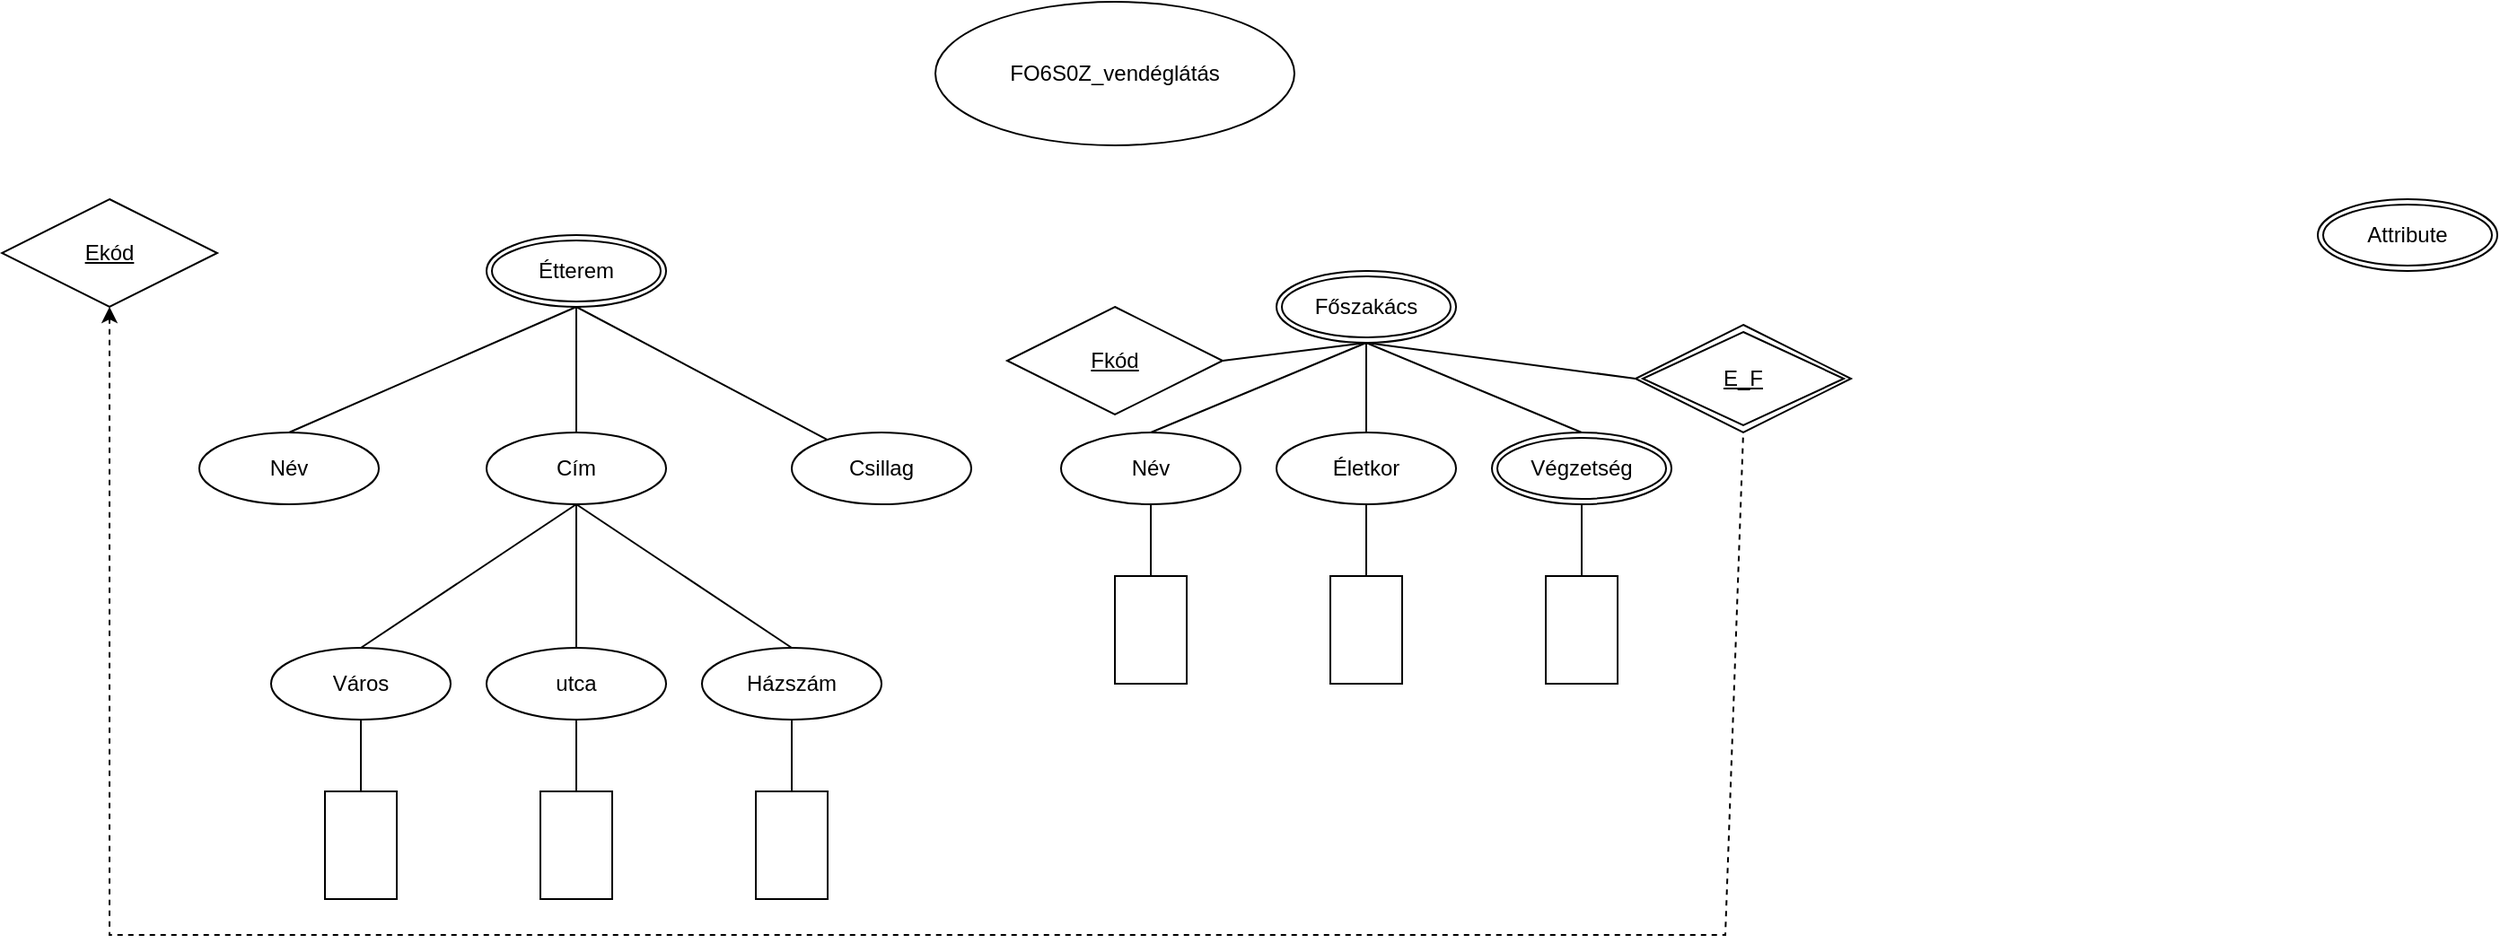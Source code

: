 <mxfile version="28.2.5">
  <diagram name="Page-1" id="Y9rLJ79PQmITO7aqY70i">
    <mxGraphModel dx="1494" dy="935" grid="1" gridSize="10" guides="1" tooltips="1" connect="1" arrows="1" fold="1" page="1" pageScale="1" pageWidth="827" pageHeight="1169" math="0" shadow="0">
      <root>
        <mxCell id="0" />
        <mxCell id="1" parent="0" />
        <mxCell id="72M8yiTTn_4A5ViGi1Bi-1" value="FO6S0Z_vendéglátás" style="ellipse;whiteSpace=wrap;html=1;align=center;" vertex="1" parent="1">
          <mxGeometry x="400" y="40" width="200" height="80" as="geometry" />
        </mxCell>
        <mxCell id="72M8yiTTn_4A5ViGi1Bi-4" value="Ekód" style="shape=rhombus;perimeter=rhombusPerimeter;whiteSpace=wrap;html=1;align=center;fontStyle=4" vertex="1" parent="1">
          <mxGeometry x="-120" y="150" width="120" height="60" as="geometry" />
        </mxCell>
        <mxCell id="72M8yiTTn_4A5ViGi1Bi-14" style="rounded=0;orthogonalLoop=1;jettySize=auto;html=1;exitX=0.5;exitY=1;exitDx=0;exitDy=0;endArrow=none;endFill=0;" edge="1" parent="1" source="72M8yiTTn_4A5ViGi1Bi-5" target="72M8yiTTn_4A5ViGi1Bi-10">
          <mxGeometry relative="1" as="geometry" />
        </mxCell>
        <mxCell id="72M8yiTTn_4A5ViGi1Bi-15" style="edgeStyle=none;rounded=0;orthogonalLoop=1;jettySize=auto;html=1;exitX=0.5;exitY=1;exitDx=0;exitDy=0;endArrow=none;endFill=0;" edge="1" parent="1" source="72M8yiTTn_4A5ViGi1Bi-5" target="72M8yiTTn_4A5ViGi1Bi-8">
          <mxGeometry relative="1" as="geometry" />
        </mxCell>
        <mxCell id="72M8yiTTn_4A5ViGi1Bi-16" style="edgeStyle=none;rounded=0;orthogonalLoop=1;jettySize=auto;html=1;exitX=0.5;exitY=1;exitDx=0;exitDy=0;entryX=0.5;entryY=0;entryDx=0;entryDy=0;endArrow=none;endFill=0;" edge="1" parent="1" source="72M8yiTTn_4A5ViGi1Bi-5" target="72M8yiTTn_4A5ViGi1Bi-9">
          <mxGeometry relative="1" as="geometry" />
        </mxCell>
        <mxCell id="72M8yiTTn_4A5ViGi1Bi-5" value="Étterem" style="ellipse;shape=doubleEllipse;margin=3;whiteSpace=wrap;html=1;align=center;" vertex="1" parent="1">
          <mxGeometry x="150" y="170" width="100" height="40" as="geometry" />
        </mxCell>
        <mxCell id="72M8yiTTn_4A5ViGi1Bi-6" value="Attribute" style="ellipse;shape=doubleEllipse;margin=3;whiteSpace=wrap;html=1;align=center;" vertex="1" parent="1">
          <mxGeometry x="1170" y="150" width="100" height="40" as="geometry" />
        </mxCell>
        <mxCell id="72M8yiTTn_4A5ViGi1Bi-32" style="edgeStyle=none;rounded=0;orthogonalLoop=1;jettySize=auto;html=1;exitX=0.5;exitY=1;exitDx=0;exitDy=0;entryX=1;entryY=0.5;entryDx=0;entryDy=0;endArrow=none;endFill=0;" edge="1" parent="1" source="72M8yiTTn_4A5ViGi1Bi-7" target="72M8yiTTn_4A5ViGi1Bi-26">
          <mxGeometry relative="1" as="geometry" />
        </mxCell>
        <mxCell id="72M8yiTTn_4A5ViGi1Bi-33" style="edgeStyle=none;rounded=0;orthogonalLoop=1;jettySize=auto;html=1;exitX=0.5;exitY=1;exitDx=0;exitDy=0;entryX=0.5;entryY=0;entryDx=0;entryDy=0;endArrow=none;endFill=0;" edge="1" parent="1" source="72M8yiTTn_4A5ViGi1Bi-7" target="72M8yiTTn_4A5ViGi1Bi-27">
          <mxGeometry relative="1" as="geometry" />
        </mxCell>
        <mxCell id="72M8yiTTn_4A5ViGi1Bi-34" style="edgeStyle=none;rounded=0;orthogonalLoop=1;jettySize=auto;html=1;exitX=0.5;exitY=1;exitDx=0;exitDy=0;endArrow=none;endFill=0;" edge="1" parent="1" source="72M8yiTTn_4A5ViGi1Bi-7" target="72M8yiTTn_4A5ViGi1Bi-28">
          <mxGeometry relative="1" as="geometry" />
        </mxCell>
        <mxCell id="72M8yiTTn_4A5ViGi1Bi-35" style="edgeStyle=none;rounded=0;orthogonalLoop=1;jettySize=auto;html=1;exitX=0.5;exitY=1;exitDx=0;exitDy=0;entryX=0.5;entryY=0;entryDx=0;entryDy=0;endArrow=none;endFill=0;" edge="1" parent="1" source="72M8yiTTn_4A5ViGi1Bi-7" target="72M8yiTTn_4A5ViGi1Bi-29">
          <mxGeometry relative="1" as="geometry" />
        </mxCell>
        <mxCell id="72M8yiTTn_4A5ViGi1Bi-43" style="edgeStyle=none;rounded=0;orthogonalLoop=1;jettySize=auto;html=1;exitX=0.5;exitY=1;exitDx=0;exitDy=0;entryX=0;entryY=0.5;entryDx=0;entryDy=0;endArrow=none;endFill=0;" edge="1" parent="1" source="72M8yiTTn_4A5ViGi1Bi-7" target="72M8yiTTn_4A5ViGi1Bi-31">
          <mxGeometry relative="1" as="geometry" />
        </mxCell>
        <mxCell id="72M8yiTTn_4A5ViGi1Bi-7" value="Főszakács" style="ellipse;shape=doubleEllipse;margin=3;whiteSpace=wrap;html=1;align=center;" vertex="1" parent="1">
          <mxGeometry x="590" y="190" width="100" height="40" as="geometry" />
        </mxCell>
        <mxCell id="72M8yiTTn_4A5ViGi1Bi-17" style="edgeStyle=none;rounded=0;orthogonalLoop=1;jettySize=auto;html=1;exitX=0.5;exitY=1;exitDx=0;exitDy=0;entryX=0.5;entryY=0;entryDx=0;entryDy=0;endArrow=none;endFill=0;" edge="1" parent="1" source="72M8yiTTn_4A5ViGi1Bi-8" target="72M8yiTTn_4A5ViGi1Bi-11">
          <mxGeometry relative="1" as="geometry" />
        </mxCell>
        <mxCell id="72M8yiTTn_4A5ViGi1Bi-18" style="edgeStyle=none;rounded=0;orthogonalLoop=1;jettySize=auto;html=1;exitX=0.5;exitY=1;exitDx=0;exitDy=0;endArrow=none;endFill=0;" edge="1" parent="1" source="72M8yiTTn_4A5ViGi1Bi-8" target="72M8yiTTn_4A5ViGi1Bi-12">
          <mxGeometry relative="1" as="geometry" />
        </mxCell>
        <mxCell id="72M8yiTTn_4A5ViGi1Bi-19" style="edgeStyle=none;rounded=0;orthogonalLoop=1;jettySize=auto;html=1;exitX=0.5;exitY=1;exitDx=0;exitDy=0;entryX=0.5;entryY=0;entryDx=0;entryDy=0;endArrow=none;endFill=0;" edge="1" parent="1" source="72M8yiTTn_4A5ViGi1Bi-8" target="72M8yiTTn_4A5ViGi1Bi-13">
          <mxGeometry relative="1" as="geometry" />
        </mxCell>
        <mxCell id="72M8yiTTn_4A5ViGi1Bi-8" value="Cím" style="ellipse;whiteSpace=wrap;html=1;align=center;" vertex="1" parent="1">
          <mxGeometry x="150" y="280" width="100" height="40" as="geometry" />
        </mxCell>
        <mxCell id="72M8yiTTn_4A5ViGi1Bi-9" value="Név" style="ellipse;whiteSpace=wrap;html=1;align=center;" vertex="1" parent="1">
          <mxGeometry x="-10" y="280" width="100" height="40" as="geometry" />
        </mxCell>
        <mxCell id="72M8yiTTn_4A5ViGi1Bi-10" value="Csillag" style="ellipse;whiteSpace=wrap;html=1;align=center;" vertex="1" parent="1">
          <mxGeometry x="320" y="280" width="100" height="40" as="geometry" />
        </mxCell>
        <mxCell id="72M8yiTTn_4A5ViGi1Bi-23" style="edgeStyle=none;rounded=0;orthogonalLoop=1;jettySize=auto;html=1;exitX=0.5;exitY=1;exitDx=0;exitDy=0;endArrow=none;endFill=0;" edge="1" parent="1" source="72M8yiTTn_4A5ViGi1Bi-11" target="72M8yiTTn_4A5ViGi1Bi-20">
          <mxGeometry relative="1" as="geometry" />
        </mxCell>
        <mxCell id="72M8yiTTn_4A5ViGi1Bi-11" value="Város" style="ellipse;whiteSpace=wrap;html=1;align=center;" vertex="1" parent="1">
          <mxGeometry x="30" y="400" width="100" height="40" as="geometry" />
        </mxCell>
        <mxCell id="72M8yiTTn_4A5ViGi1Bi-24" style="edgeStyle=none;rounded=0;orthogonalLoop=1;jettySize=auto;html=1;exitX=0.5;exitY=1;exitDx=0;exitDy=0;endArrow=none;endFill=0;" edge="1" parent="1" source="72M8yiTTn_4A5ViGi1Bi-12" target="72M8yiTTn_4A5ViGi1Bi-21">
          <mxGeometry relative="1" as="geometry" />
        </mxCell>
        <mxCell id="72M8yiTTn_4A5ViGi1Bi-12" value="utca" style="ellipse;whiteSpace=wrap;html=1;align=center;" vertex="1" parent="1">
          <mxGeometry x="150" y="400" width="100" height="40" as="geometry" />
        </mxCell>
        <mxCell id="72M8yiTTn_4A5ViGi1Bi-25" style="edgeStyle=none;rounded=0;orthogonalLoop=1;jettySize=auto;html=1;exitX=0.5;exitY=1;exitDx=0;exitDy=0;entryX=0.5;entryY=0;entryDx=0;entryDy=0;endArrow=none;endFill=0;" edge="1" parent="1" source="72M8yiTTn_4A5ViGi1Bi-13" target="72M8yiTTn_4A5ViGi1Bi-22">
          <mxGeometry relative="1" as="geometry" />
        </mxCell>
        <mxCell id="72M8yiTTn_4A5ViGi1Bi-13" value="Házszám" style="ellipse;whiteSpace=wrap;html=1;align=center;" vertex="1" parent="1">
          <mxGeometry x="270" y="400" width="100" height="40" as="geometry" />
        </mxCell>
        <mxCell id="72M8yiTTn_4A5ViGi1Bi-20" value="" style="rounded=0;whiteSpace=wrap;html=1;" vertex="1" parent="1">
          <mxGeometry x="60" y="480" width="40" height="60" as="geometry" />
        </mxCell>
        <mxCell id="72M8yiTTn_4A5ViGi1Bi-21" value="" style="rounded=0;whiteSpace=wrap;html=1;" vertex="1" parent="1">
          <mxGeometry x="180" y="480" width="40" height="60" as="geometry" />
        </mxCell>
        <mxCell id="72M8yiTTn_4A5ViGi1Bi-22" value="" style="rounded=0;whiteSpace=wrap;html=1;" vertex="1" parent="1">
          <mxGeometry x="300" y="480" width="40" height="60" as="geometry" />
        </mxCell>
        <mxCell id="72M8yiTTn_4A5ViGi1Bi-26" value="Fkód" style="shape=rhombus;perimeter=rhombusPerimeter;whiteSpace=wrap;html=1;align=center;fontStyle=4" vertex="1" parent="1">
          <mxGeometry x="440" y="210" width="120" height="60" as="geometry" />
        </mxCell>
        <mxCell id="72M8yiTTn_4A5ViGi1Bi-27" value="Név" style="ellipse;whiteSpace=wrap;html=1;align=center;" vertex="1" parent="1">
          <mxGeometry x="470" y="280" width="100" height="40" as="geometry" />
        </mxCell>
        <mxCell id="72M8yiTTn_4A5ViGi1Bi-28" value="Életkor" style="ellipse;whiteSpace=wrap;html=1;align=center;" vertex="1" parent="1">
          <mxGeometry x="590" y="280" width="100" height="40" as="geometry" />
        </mxCell>
        <mxCell id="72M8yiTTn_4A5ViGi1Bi-29" value="Végzetség" style="ellipse;shape=doubleEllipse;margin=3;whiteSpace=wrap;html=1;align=center;" vertex="1" parent="1">
          <mxGeometry x="710" y="280" width="100" height="40" as="geometry" />
        </mxCell>
        <mxCell id="72M8yiTTn_4A5ViGi1Bi-31" value="E_F" style="shape=rhombus;double=1;perimeter=rhombusPerimeter;whiteSpace=wrap;html=1;align=center;fontStyle=4" vertex="1" parent="1">
          <mxGeometry x="790" y="220" width="120" height="60" as="geometry" />
        </mxCell>
        <mxCell id="72M8yiTTn_4A5ViGi1Bi-36" style="edgeStyle=none;rounded=0;orthogonalLoop=1;jettySize=auto;html=1;exitX=0.5;exitY=1;exitDx=0;exitDy=0;endArrow=none;endFill=0;" edge="1" parent="1" target="72M8yiTTn_4A5ViGi1Bi-39">
          <mxGeometry relative="1" as="geometry">
            <mxPoint x="520" y="320" as="sourcePoint" />
          </mxGeometry>
        </mxCell>
        <mxCell id="72M8yiTTn_4A5ViGi1Bi-37" style="edgeStyle=none;rounded=0;orthogonalLoop=1;jettySize=auto;html=1;exitX=0.5;exitY=1;exitDx=0;exitDy=0;endArrow=none;endFill=0;" edge="1" parent="1" target="72M8yiTTn_4A5ViGi1Bi-40">
          <mxGeometry relative="1" as="geometry">
            <mxPoint x="640" y="320" as="sourcePoint" />
          </mxGeometry>
        </mxCell>
        <mxCell id="72M8yiTTn_4A5ViGi1Bi-38" style="edgeStyle=none;rounded=0;orthogonalLoop=1;jettySize=auto;html=1;exitX=0.5;exitY=1;exitDx=0;exitDy=0;entryX=0.5;entryY=0;entryDx=0;entryDy=0;endArrow=none;endFill=0;" edge="1" parent="1" target="72M8yiTTn_4A5ViGi1Bi-41">
          <mxGeometry relative="1" as="geometry">
            <mxPoint x="760" y="320" as="sourcePoint" />
          </mxGeometry>
        </mxCell>
        <mxCell id="72M8yiTTn_4A5ViGi1Bi-39" value="" style="rounded=0;whiteSpace=wrap;html=1;" vertex="1" parent="1">
          <mxGeometry x="500" y="360" width="40" height="60" as="geometry" />
        </mxCell>
        <mxCell id="72M8yiTTn_4A5ViGi1Bi-40" value="" style="rounded=0;whiteSpace=wrap;html=1;" vertex="1" parent="1">
          <mxGeometry x="620" y="360" width="40" height="60" as="geometry" />
        </mxCell>
        <mxCell id="72M8yiTTn_4A5ViGi1Bi-41" value="" style="rounded=0;whiteSpace=wrap;html=1;" vertex="1" parent="1">
          <mxGeometry x="740" y="360" width="40" height="60" as="geometry" />
        </mxCell>
        <mxCell id="72M8yiTTn_4A5ViGi1Bi-42" value="" style="endArrow=none;dashed=1;html=1;rounded=0;entryX=0.5;entryY=1;entryDx=0;entryDy=0;exitX=0.5;exitY=1;exitDx=0;exitDy=0;endFill=0;startArrow=classic;startFill=1;" edge="1" parent="1" source="72M8yiTTn_4A5ViGi1Bi-4" target="72M8yiTTn_4A5ViGi1Bi-31">
          <mxGeometry width="50" height="50" relative="1" as="geometry">
            <mxPoint x="-330" y="560" as="sourcePoint" />
            <mxPoint x="660" y="600" as="targetPoint" />
            <Array as="points">
              <mxPoint x="-60" y="560" />
              <mxPoint x="840" y="560" />
            </Array>
          </mxGeometry>
        </mxCell>
      </root>
    </mxGraphModel>
  </diagram>
</mxfile>
